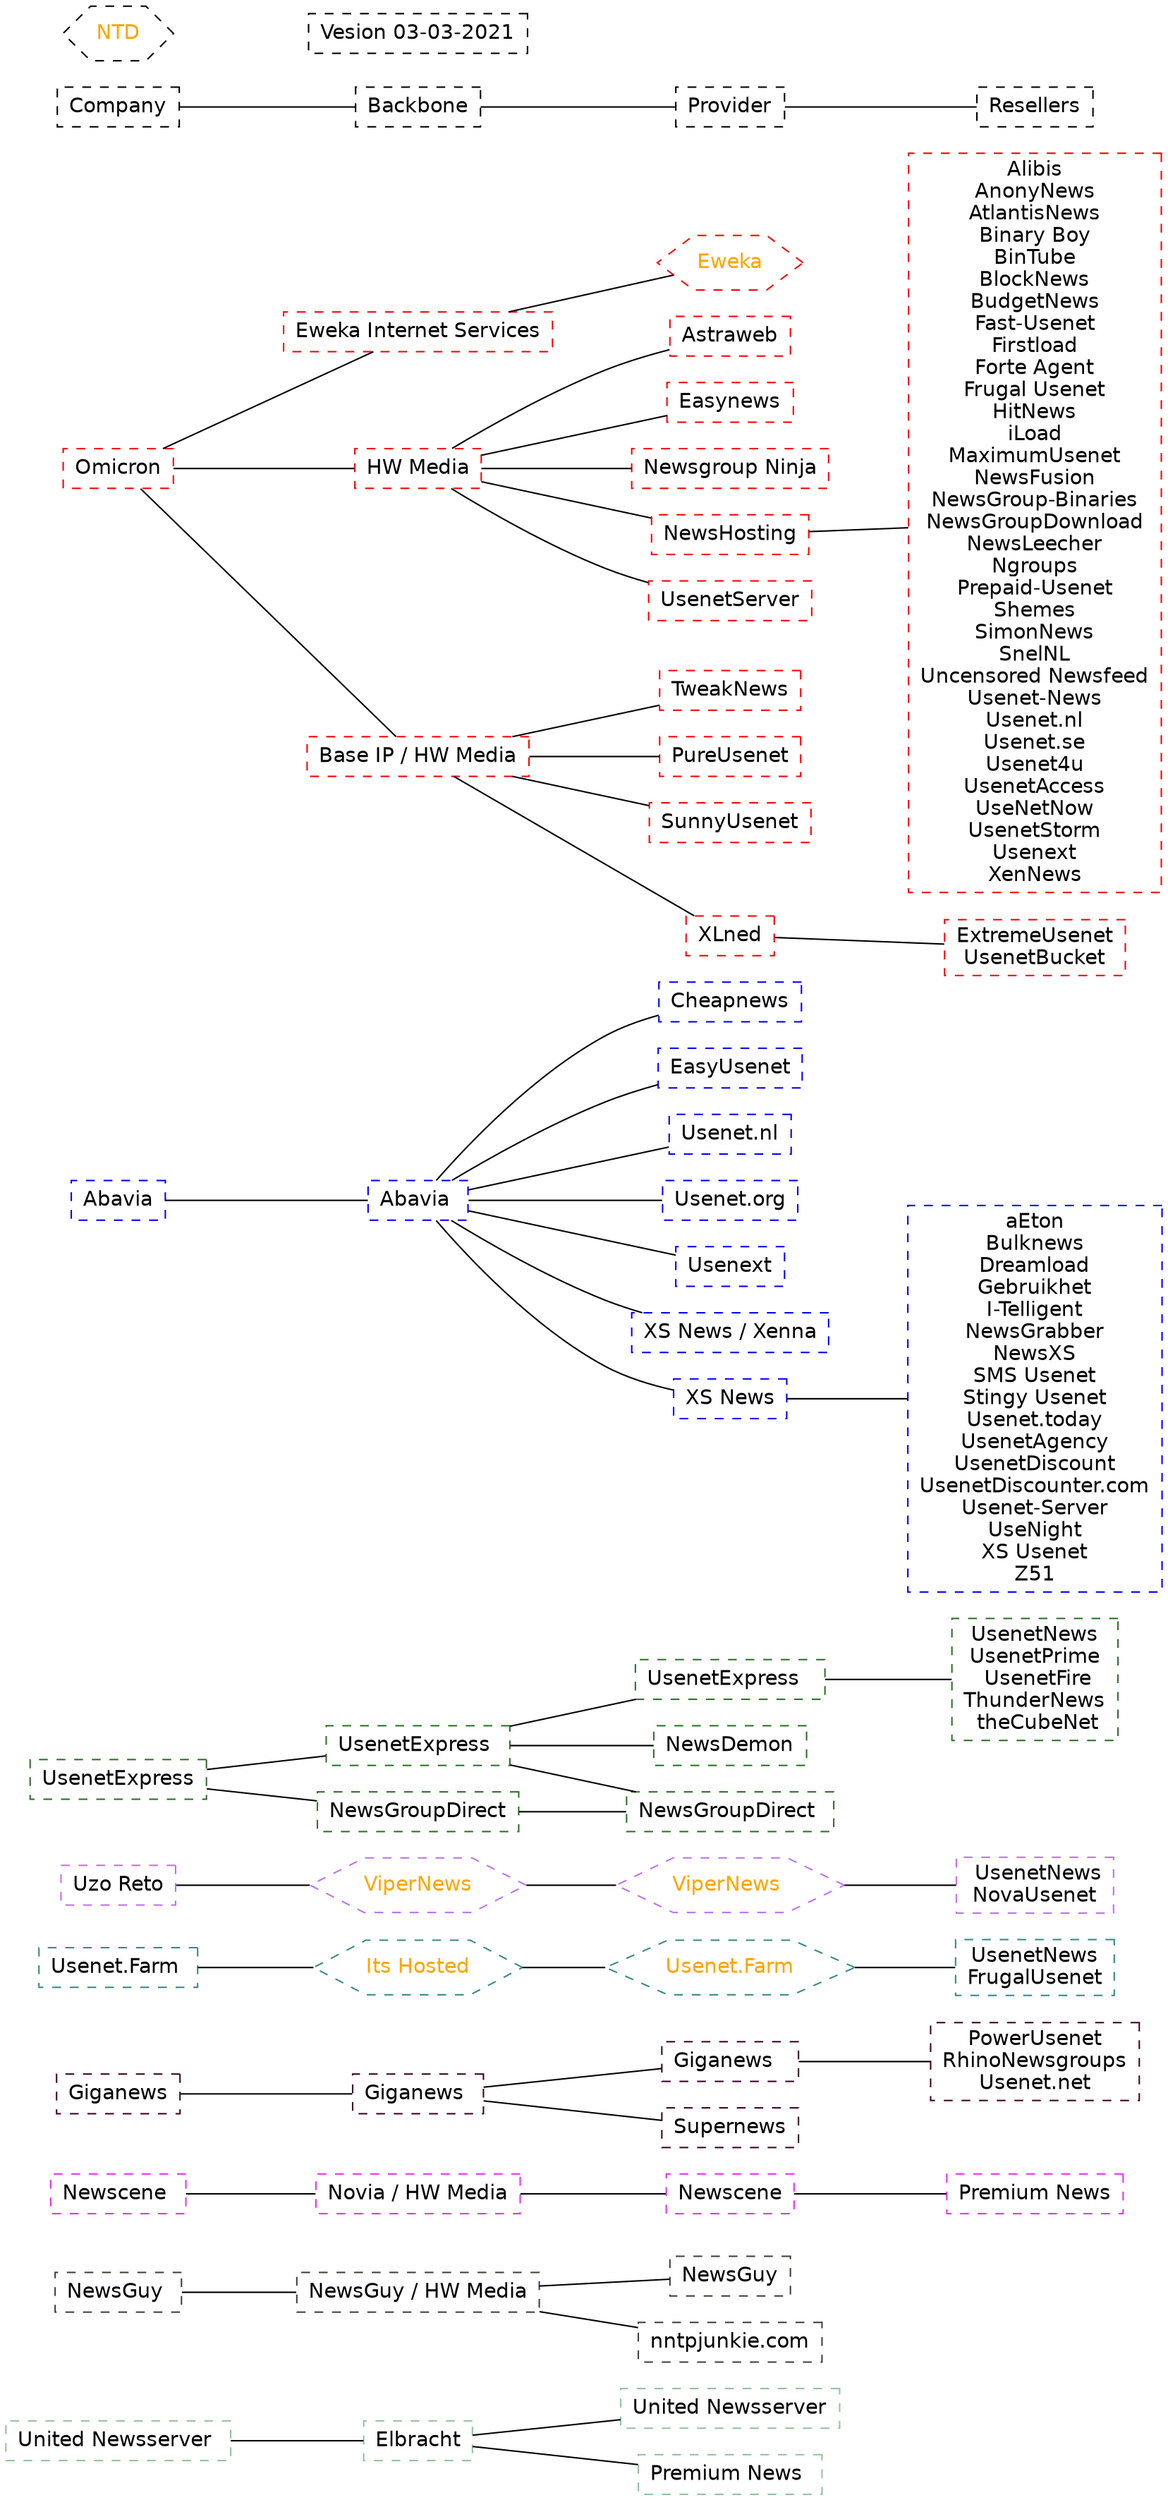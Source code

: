 
# https://edotor.net/
graph graphname {
bgcolor=white  	#background color
rankdir=LR 		#direction of graph, eg LR is Left-to-Right ,TB is Top-to-Bottom
node [shape = box style="dashed" fontcolor=black height=.37 fontname=Helvetica] #these effect everything below unless overridden by another "node[]" statement
edge [color=black] #the edge is the lines between company/backbone/provider reseller

    node [color="#91c49b"] #we change the colour of each company, eg omicron is "red"
"United Newsserver " --	"Elbracht"
"Elbracht" -- "United Newsserver"
"Elbracht" -- "Premium News "
     
    node [color="#444139"]
"NewsGuy " -- "NewsGuy / HW Media" -- "NewsGuy"
"NewsGuy / HW Media" -- "nntpjunkie.com"

    node [color="#ec2efa"]
"Newscene " -- "Novia / HW Media" -- "Newscene" -- "Premium News"
 
    node [color="#3f022e"]
"Giganews" --	"Giganews " -- "Giganews  "
"Giganews " --	"Supernews"
"Giganews  " --	"PowerUsenet\nRhinoNewsgroups\nUsenet.net"

    node [color="#368a8b"]
"Usenet.Farm " -- {node[shape=hexagon fontcolor=orange]"Its Hosted"} -- {node[shape=hexagon fontcolor=orange]"Usenet.Farm"} -- "UsenetNews\nFrugalUsenet" #the "{node[shape=folder fontcolor=orange]"Usenet.Farm"}" is for marking something as NTD
 
    node [color="#c16ffa"]
"Uzo Reto" -- {node[shape=hexagon fontcolor=orange]"ViperNews"} -- {node[shape=hexagon fontcolor=orange]"ViperNews "} -- " UsenetNews\nNovaUsenet"
 
    node [color="#2a7325"]
"UsenetExpress" -- "UsenetExpress " -- "UsenetExpress  " -- "UsenetNews\nUsenetPrime\n UsenetFire\nThunderNews\n theCubeNet"
"UsenetExpress " -- "NewsDemon"
"UsenetExpress " -- "NewsGroupDirect "
"UsenetExpress" -- "NewsGroupDirect" -- "NewsGroupDirect "
 
    node [color=blue]
"Abavia" -- "Abavia " -- "Cheapnews"
"Abavia " -- "EasyUsenet"
"Abavia " -- "Usenet.nl"
"Abavia " -- "Usenet.org"
"Abavia " -- "Usenext"
"Abavia " -- "XS News / Xenna"
"Abavia " -- "XS News"
"XS News" -- "aEton\nBulknews\nDreamload\nGebruikhet\nI-Telligent\nNewsGrabber\nNewsXS\nSMS Usenet\nStingy Usenet\nUsenet.today\nUsenetAgency\nUsenetDiscount\nUsenetDiscounter.com\nUsenet-Server\nUseNight\nXS Usenet\nZ51"
 
    node [color=red]
"Omicron" --  "Eweka Internet Services" -- {node[shape=hexagon fontcolor=orange] Eweka}
"Omicron" -- "HW Media"
"HW Media" -- "Astraweb"
"HW Media" -- "Easynews"
"HW Media" -- "Newsgroup Ninja"
"HW Media" -- "NewsHosting"
"HW Media" -- "UsenetServer"
"NewsHosting" -- "Alibis\nAnonyNews\nAtlantisNews\nBinary Boy\nBinTube\nBlockNews\nBudgetNews\nFast-Usenet\nFirstload\nForte Agent\nFrugal Usenet\nHitNews\niLoad\nMaximumUsenet\nNewsFusion\nNewsGroup-Binaries\nNewsGroupDownload\nNewsLeecher\nNgroups\nPrepaid-Usenet\nShemes\nSimonNews\nSnelNL\nUncensored Newsfeed\nUsenet-News\nUsenet.nl\nUsenet.se\nUsenet4u\nUsenetAccess\nUseNetNow\nUsenetStorm\nUsenext\nXenNews"
 
"Omicron" -- "Base IP / HW Media"
"Base IP / HW Media" -- "TweakNews"
"Base IP / HW Media" -- "PureUsenet"
"Base IP / HW Media" -- "SunnyUsenet"
"Base IP / HW Media" -- "XLned"
"XLned" -- "ExtremeUsenet\nUsenetBucket"

    node [shape = box style="dashed" color=black] 
"Company" -- "Backbone" -- "Provider" -- "Resellers"
"Vesion 03-03-2021"

	node[shape=hexagon fillcolor=black fontcolor=orange] edge [style=invis]
"NTD" -- "Vesion 03-03-2021"

}

/*The " -- " symbol defiines a relationship between "parent -- child"

Some companies/providers/backbones have the same name Eg Altopia_company_ serves Altopia_backbone
who then serves Altopia_provider, because they all have to have unique names I just added some extra spaces
at the end eg "Altopia" -- "Altopia " -- "Altoipia  "


To generate an updated version it's all doable in your browser and we've kept it fairly simple.

https://edotor.net/ is probably where you're viewing this from.

As you edit the left text you'll see, in real time, the changes made on the right side.

Importantly when you're done editing, in the top-left click the "Download" button, select SVG.

Woopdidoo, you now have downloaded an updated tree diagram.

Also importantly, in the top right corner click "Copy Share Link". Now you can share this link 
for people to resume where ever you left off editing.


The rest is fairly self explanitory. 

For the non-programmers:

The " -- " symbol defiines a relationship between "parent -- child"

Curly braces "{}" constrict code to within the braces eg. "{node[shape=folder fontcolor=orange] Eweka}" the "shape" and "fontcolor" only effects "Eweka" because it's the only thing contained within the curly braces

"\n" does a new line, eg "UsenetNews\nUsenetPrime\n UsenetFire" puts each reseller on a new line

"#" is a comment which doesn't effect the code, effects from "#" til the end of the line
*/
